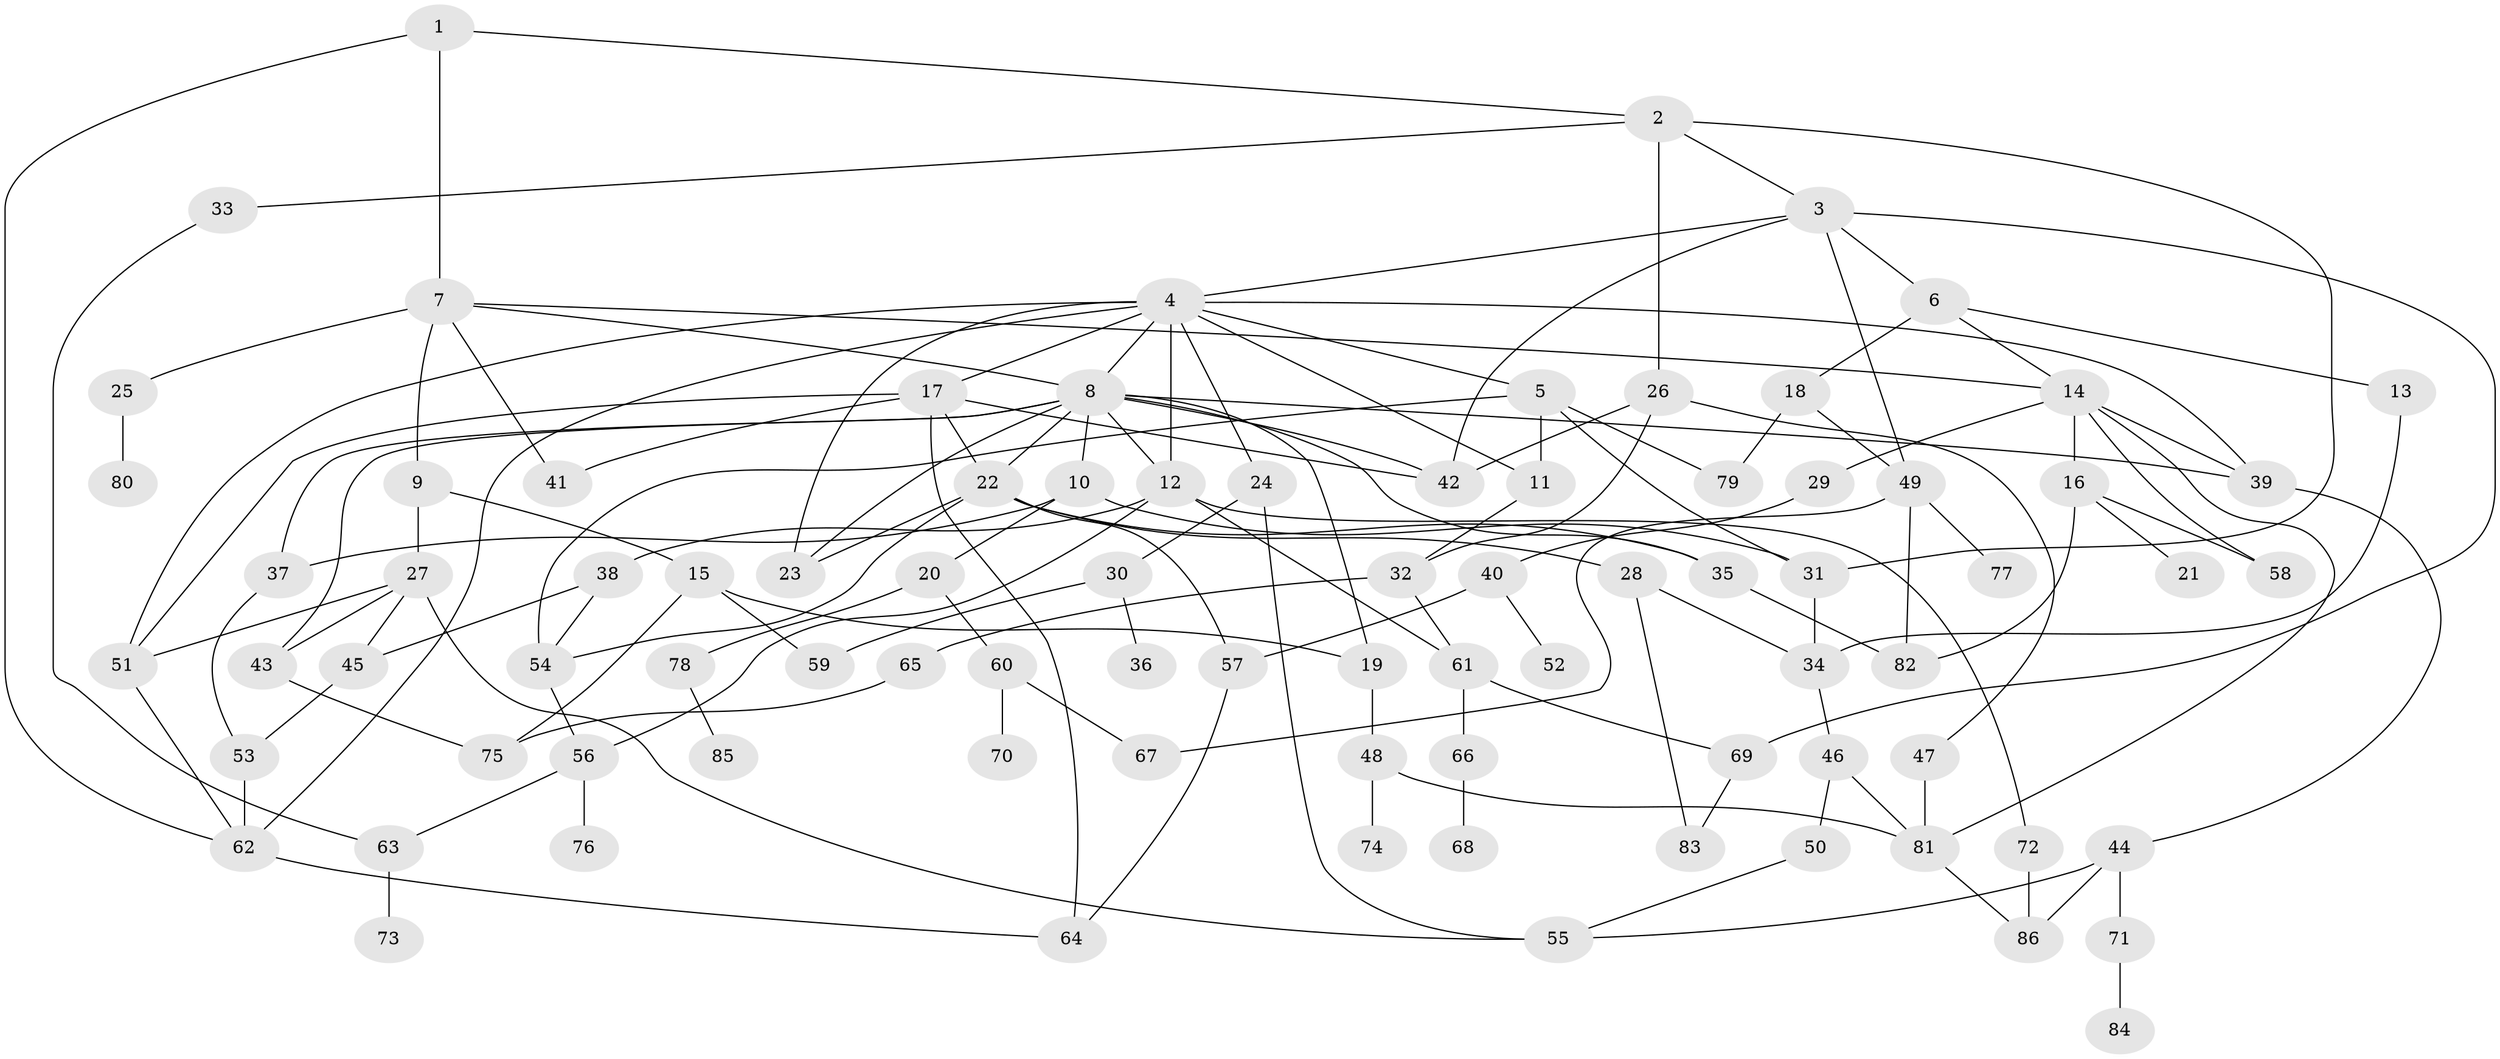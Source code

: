 // original degree distribution, {3: 0.275, 5: 0.06666666666666667, 8: 0.008333333333333333, 12: 0.008333333333333333, 2: 0.23333333333333334, 1: 0.2, 7: 0.025, 4: 0.15, 6: 0.03333333333333333}
// Generated by graph-tools (version 1.1) at 2025/48/03/04/25 22:48:36]
// undirected, 86 vertices, 141 edges
graph export_dot {
  node [color=gray90,style=filled];
  1;
  2;
  3;
  4;
  5;
  6;
  7;
  8;
  9;
  10;
  11;
  12;
  13;
  14;
  15;
  16;
  17;
  18;
  19;
  20;
  21;
  22;
  23;
  24;
  25;
  26;
  27;
  28;
  29;
  30;
  31;
  32;
  33;
  34;
  35;
  36;
  37;
  38;
  39;
  40;
  41;
  42;
  43;
  44;
  45;
  46;
  47;
  48;
  49;
  50;
  51;
  52;
  53;
  54;
  55;
  56;
  57;
  58;
  59;
  60;
  61;
  62;
  63;
  64;
  65;
  66;
  67;
  68;
  69;
  70;
  71;
  72;
  73;
  74;
  75;
  76;
  77;
  78;
  79;
  80;
  81;
  82;
  83;
  84;
  85;
  86;
  1 -- 2 [weight=1.0];
  1 -- 7 [weight=1.0];
  1 -- 62 [weight=1.0];
  2 -- 3 [weight=1.0];
  2 -- 26 [weight=1.0];
  2 -- 31 [weight=1.0];
  2 -- 33 [weight=1.0];
  3 -- 4 [weight=1.0];
  3 -- 6 [weight=2.0];
  3 -- 42 [weight=2.0];
  3 -- 49 [weight=1.0];
  3 -- 69 [weight=1.0];
  4 -- 5 [weight=1.0];
  4 -- 8 [weight=1.0];
  4 -- 11 [weight=1.0];
  4 -- 12 [weight=1.0];
  4 -- 17 [weight=1.0];
  4 -- 23 [weight=1.0];
  4 -- 24 [weight=1.0];
  4 -- 39 [weight=1.0];
  4 -- 51 [weight=1.0];
  4 -- 62 [weight=1.0];
  5 -- 11 [weight=1.0];
  5 -- 31 [weight=1.0];
  5 -- 54 [weight=1.0];
  5 -- 79 [weight=1.0];
  6 -- 13 [weight=1.0];
  6 -- 14 [weight=1.0];
  6 -- 18 [weight=1.0];
  7 -- 8 [weight=1.0];
  7 -- 9 [weight=1.0];
  7 -- 14 [weight=1.0];
  7 -- 25 [weight=1.0];
  7 -- 41 [weight=1.0];
  8 -- 10 [weight=1.0];
  8 -- 12 [weight=1.0];
  8 -- 19 [weight=1.0];
  8 -- 22 [weight=1.0];
  8 -- 23 [weight=1.0];
  8 -- 35 [weight=1.0];
  8 -- 37 [weight=1.0];
  8 -- 39 [weight=1.0];
  8 -- 42 [weight=1.0];
  8 -- 43 [weight=1.0];
  9 -- 15 [weight=1.0];
  9 -- 27 [weight=1.0];
  10 -- 20 [weight=1.0];
  10 -- 31 [weight=1.0];
  10 -- 37 [weight=1.0];
  11 -- 32 [weight=1.0];
  12 -- 38 [weight=1.0];
  12 -- 56 [weight=1.0];
  12 -- 61 [weight=1.0];
  12 -- 72 [weight=1.0];
  13 -- 34 [weight=1.0];
  14 -- 16 [weight=2.0];
  14 -- 29 [weight=1.0];
  14 -- 39 [weight=1.0];
  14 -- 58 [weight=1.0];
  14 -- 81 [weight=1.0];
  15 -- 19 [weight=1.0];
  15 -- 59 [weight=1.0];
  15 -- 75 [weight=1.0];
  16 -- 21 [weight=1.0];
  16 -- 58 [weight=1.0];
  16 -- 82 [weight=1.0];
  17 -- 22 [weight=1.0];
  17 -- 41 [weight=1.0];
  17 -- 42 [weight=1.0];
  17 -- 51 [weight=1.0];
  17 -- 64 [weight=1.0];
  18 -- 49 [weight=1.0];
  18 -- 79 [weight=1.0];
  19 -- 48 [weight=1.0];
  20 -- 60 [weight=1.0];
  20 -- 78 [weight=1.0];
  22 -- 23 [weight=1.0];
  22 -- 28 [weight=1.0];
  22 -- 35 [weight=1.0];
  22 -- 54 [weight=1.0];
  22 -- 57 [weight=1.0];
  24 -- 30 [weight=1.0];
  24 -- 55 [weight=1.0];
  25 -- 80 [weight=1.0];
  26 -- 32 [weight=1.0];
  26 -- 42 [weight=1.0];
  26 -- 47 [weight=1.0];
  27 -- 43 [weight=1.0];
  27 -- 45 [weight=1.0];
  27 -- 51 [weight=1.0];
  27 -- 55 [weight=1.0];
  28 -- 34 [weight=1.0];
  28 -- 83 [weight=1.0];
  29 -- 40 [weight=1.0];
  30 -- 36 [weight=1.0];
  30 -- 59 [weight=1.0];
  31 -- 34 [weight=1.0];
  32 -- 61 [weight=1.0];
  32 -- 65 [weight=1.0];
  33 -- 63 [weight=1.0];
  34 -- 46 [weight=1.0];
  35 -- 82 [weight=1.0];
  37 -- 53 [weight=1.0];
  38 -- 45 [weight=1.0];
  38 -- 54 [weight=1.0];
  39 -- 44 [weight=1.0];
  40 -- 52 [weight=1.0];
  40 -- 57 [weight=1.0];
  43 -- 75 [weight=1.0];
  44 -- 55 [weight=1.0];
  44 -- 71 [weight=1.0];
  44 -- 86 [weight=1.0];
  45 -- 53 [weight=1.0];
  46 -- 50 [weight=1.0];
  46 -- 81 [weight=1.0];
  47 -- 81 [weight=1.0];
  48 -- 74 [weight=1.0];
  48 -- 81 [weight=1.0];
  49 -- 67 [weight=1.0];
  49 -- 77 [weight=1.0];
  49 -- 82 [weight=1.0];
  50 -- 55 [weight=1.0];
  51 -- 62 [weight=1.0];
  53 -- 62 [weight=1.0];
  54 -- 56 [weight=1.0];
  56 -- 63 [weight=1.0];
  56 -- 76 [weight=1.0];
  57 -- 64 [weight=1.0];
  60 -- 67 [weight=1.0];
  60 -- 70 [weight=1.0];
  61 -- 66 [weight=1.0];
  61 -- 69 [weight=1.0];
  62 -- 64 [weight=1.0];
  63 -- 73 [weight=1.0];
  65 -- 75 [weight=1.0];
  66 -- 68 [weight=1.0];
  69 -- 83 [weight=1.0];
  71 -- 84 [weight=1.0];
  72 -- 86 [weight=1.0];
  78 -- 85 [weight=1.0];
  81 -- 86 [weight=1.0];
}
